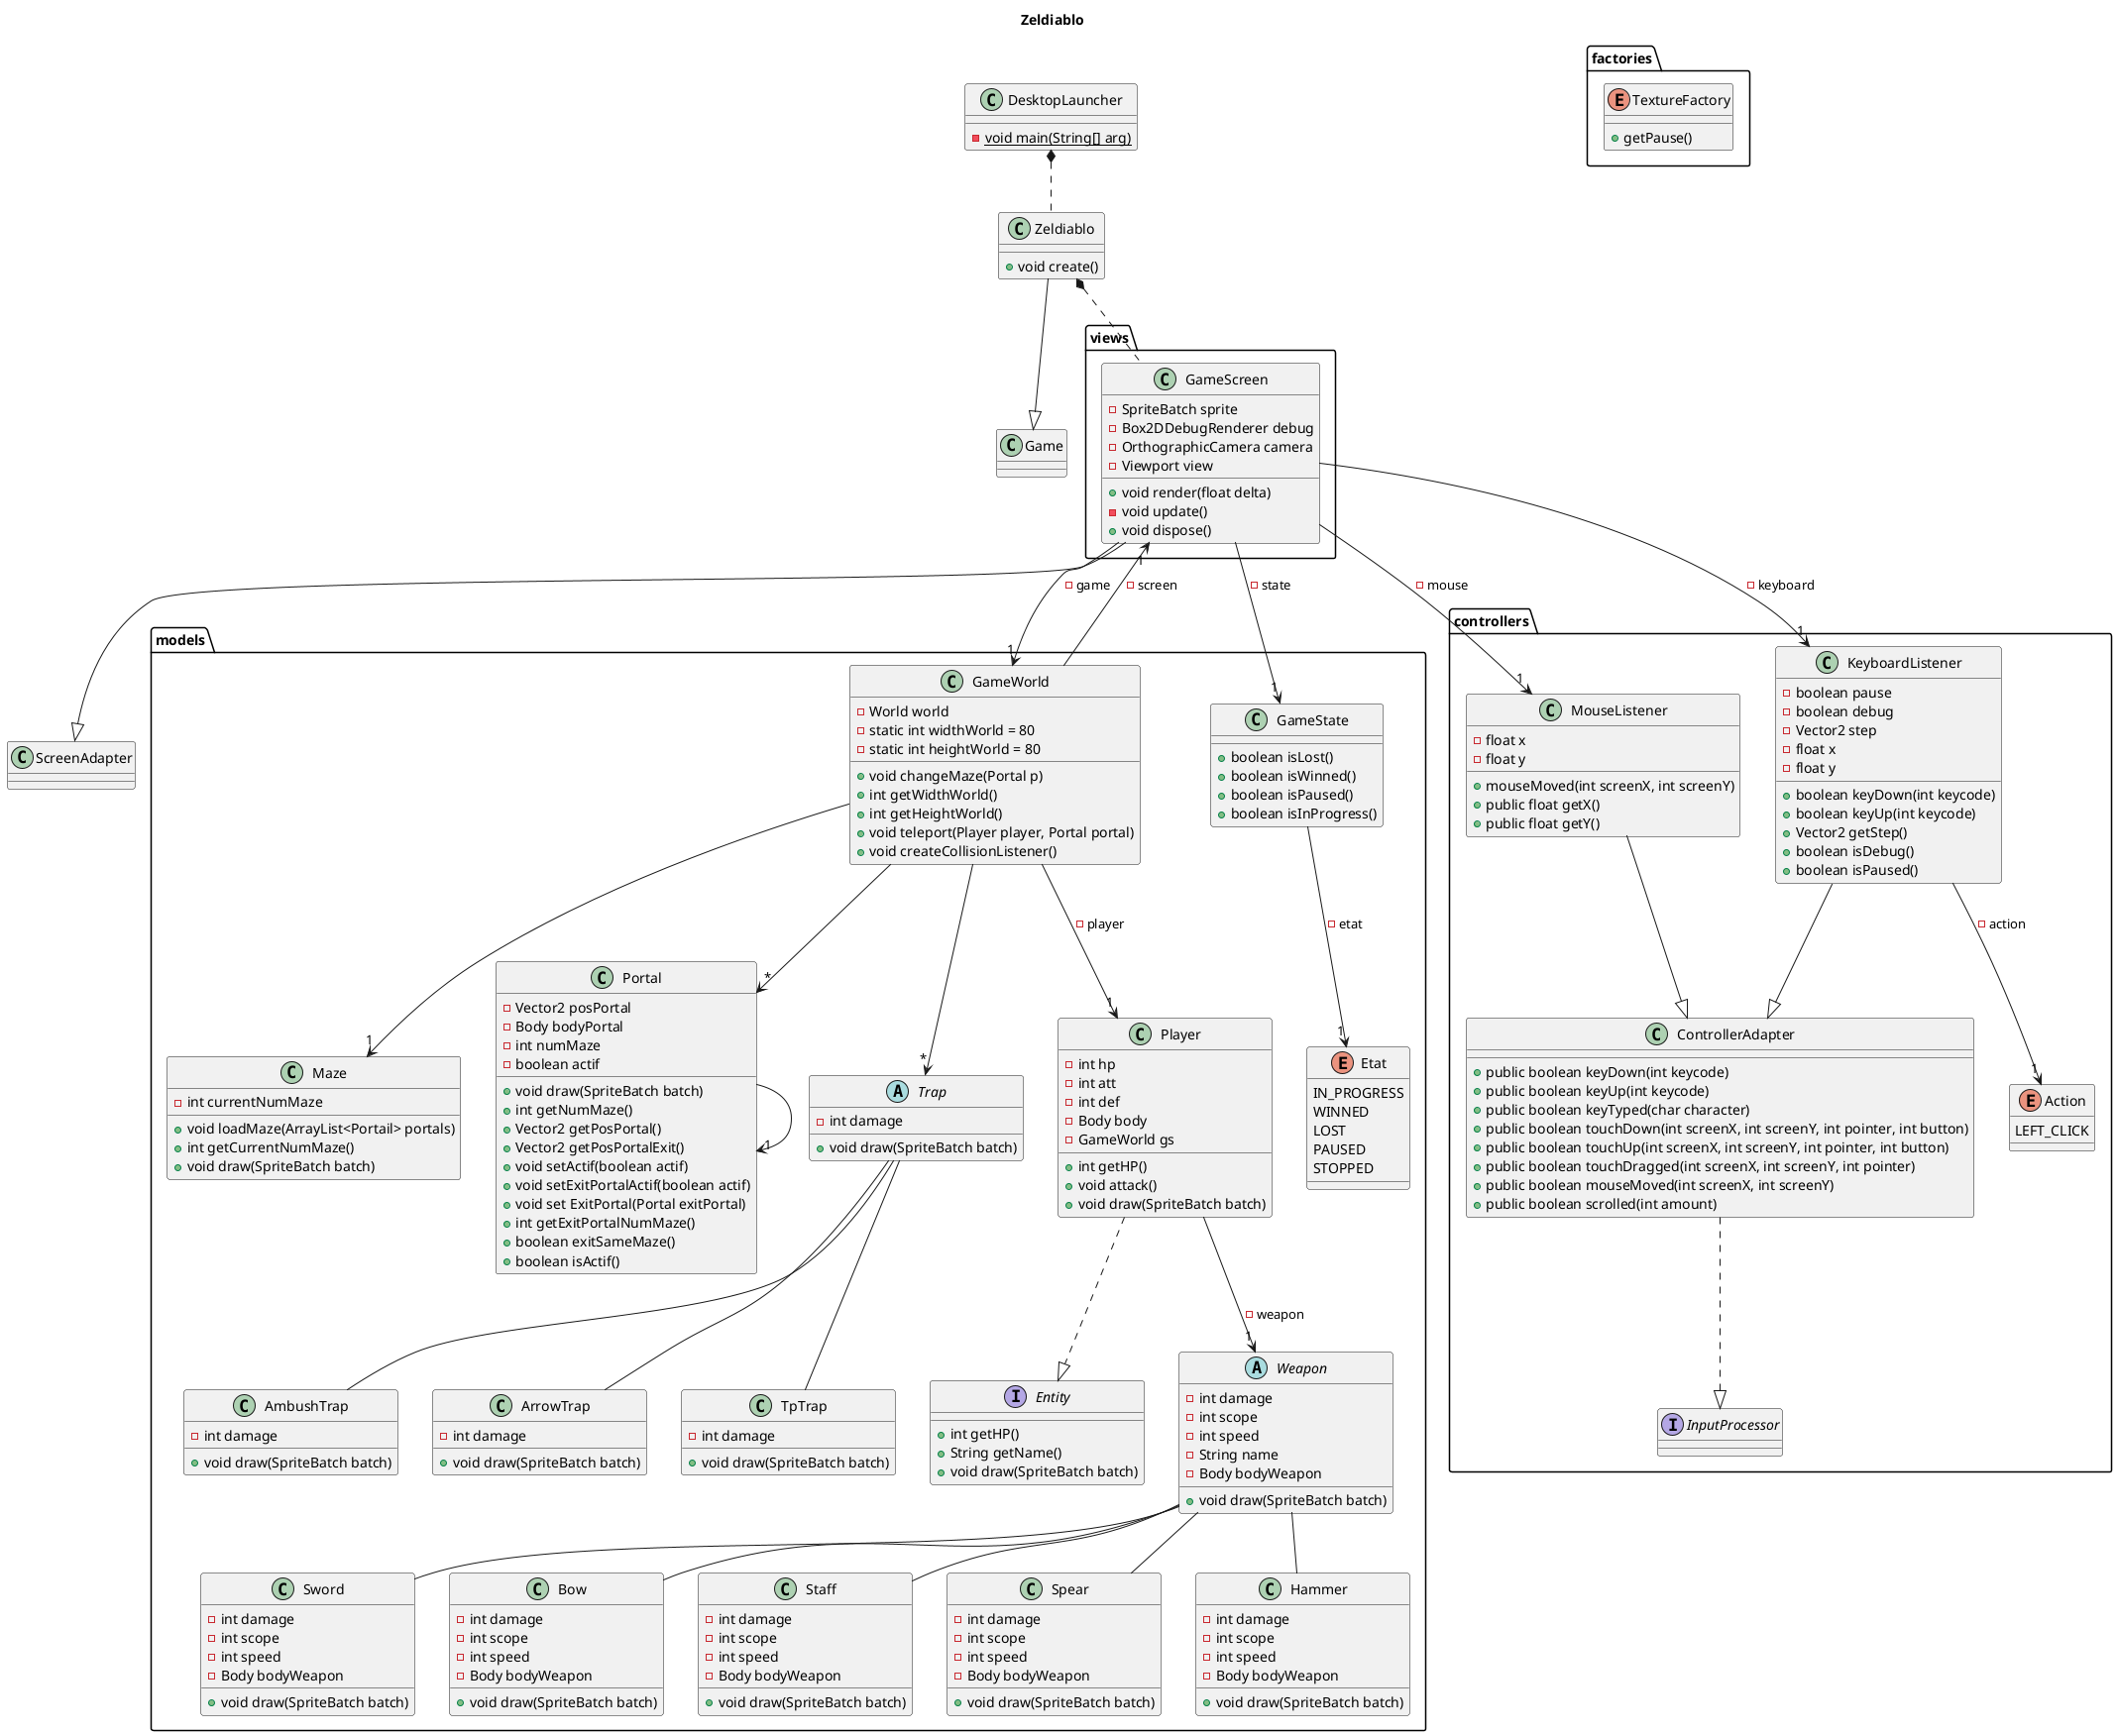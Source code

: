 @startuml

title Zeldiablo

class ScreenAdapter
class Game

class DesktopLauncher {
    - {static} void main(String[] arg)
}

class Zeldiablo {
    + void create()
}

package views {
    class GameScreen {
        - SpriteBatch sprite
        - Box2DDebugRenderer debug
        - OrthographicCamera camera
        - Viewport view
        + void render(float delta)
        - void update()
        + void dispose()
    }
}

package models {
    class GameWorld {
        - World world
        - static int widthWorld = 80
        - static int heightWorld = 80

        + void changeMaze(Portal p)
        + int getWidthWorld()
        + int getHeightWorld()
        + void teleport(Player player, Portal portal)
        + void createCollisionListener()
    }

    class GameState {
        + boolean isLost()
        + boolean isWinned()
        + boolean isPaused()
        + boolean isInProgress()
    }

    enum Etat {
        IN_PROGRESS
        WINNED
        LOST
        PAUSED
        STOPPED
    }

    interface Entity {
        + int getHP()
        + String getName()
        + void draw(SpriteBatch batch)
    }

    class Player {
        - int hp
        - int att
        - int def
        - Body body
        - GameWorld gs

        + int getHP()
        + void attack()
        + void draw(SpriteBatch batch)
    }

    abstract class Weapon {
        - int damage
        - int scope
        - int speed
        - String name
        - Body bodyWeapon

        + void draw(SpriteBatch batch)
    }

    class Sword {
        - int damage
        - int scope
        - int speed
        - Body bodyWeapon

        + void draw(SpriteBatch batch)
    }

    class Bow {
        - int damage
        - int scope
        - int speed
        - Body bodyWeapon

        + void draw(SpriteBatch batch)
    }

    class Staff {
        - int damage
        - int scope
        - int speed
        - Body bodyWeapon

        + void draw(SpriteBatch batch)
    }

    class Spear {
        - int damage
        - int scope
        - int speed
        - Body bodyWeapon

        + void draw(SpriteBatch batch)
    }

    class Hammer {
        - int damage
        - int scope
        - int speed
        - Body bodyWeapon

        + void draw(SpriteBatch batch)
    }

    class Maze {
        - int currentNumMaze

        + void loadMaze(ArrayList<Portail> portals)
        + int getCurrentNumMaze()
        + void draw(SpriteBatch batch)
    }

    class Portal {
        - Vector2 posPortal
        - Body bodyPortal
        - int numMaze
        - boolean actif

        + void draw(SpriteBatch batch)
        + int getNumMaze()
        + Vector2 getPosPortal()
        + Vector2 getPosPortalExit()
        + void setActif(boolean actif)
        + void setExitPortalActif(boolean actif)
        + void set ExitPortal(Portal exitPortal)
        + int getExitPortalNumMaze()
        + boolean exitSameMaze()
        + boolean isActif()
    }

    abstract class Trap {
        - int damage
        + void draw(SpriteBatch batch)
    }

    class ArrowTrap {
        - int damage
        + void draw(SpriteBatch batch)
    }

    class TpTrap {
        - int damage
        + void draw(SpriteBatch batch)
    }

    class AmbushTrap {
        - int damage
        + void draw(SpriteBatch batch)
    }
}

package factories {

    enum TextureFactory {
        + getPause()
    }

}

package controllers {
    class MouseListener {
        - float x
        - float y

        + mouseMoved(int screenX, int screenY)
        + public float getX()
        + public float getY()
    }

    class ControllerAdapter {
        + public boolean keyDown(int keycode)
        + public boolean keyUp(int keycode)
        + public boolean keyTyped(char character)
        + public boolean touchDown(int screenX, int screenY, int pointer, int button)
        + public boolean touchUp(int screenX, int screenY, int pointer, int button)
        + public boolean touchDragged(int screenX, int screenY, int pointer)
        + public boolean mouseMoved(int screenX, int screenY)
        + public boolean scrolled(int amount)
    }

    interface InputProcessor

    class KeyboardListener {
        - boolean pause
        - boolean debug
        - Vector2 step
        - float x
        - float y

        + boolean keyDown(int keycode)
        + boolean keyUp(int keycode)
        + Vector2 getStep()
        + boolean isDebug()
        + boolean isPaused()
    }

    enum Action {
        LEFT_CLICK
    }
}

DesktopLauncher *.. Zeldiablo

Zeldiablo --|> Game
GameScreen --|> ScreenAdapter

Zeldiablo *.. GameScreen


GameState --> "1" Etat: "- etat"

Player ..|> Entity
Player --> "1" Weapon: "- weapon"

Weapon -- Sword
Weapon -- Bow
Weapon -- Staff
Weapon -- Spear
Weapon -- Hammer

Trap -- ArrowTrap
Trap -- TpTrap
Trap -- AmbushTrap

Portal --> "1" Portal

GameScreen --> "1" GameWorld: "- game"
GameScreen --> "1" GameState: "- state"

GameWorld --> "1" GameScreen: "- screen"
GameWorld --> "1" Player: "- player"
GameWorld --> "1" Maze
GameWorld --> "*" Portal
GameWorld --> "*" Trap

KeyboardListener --> "1" Action: "- action"
KeyboardListener --|> ControllerAdapter
MouseListener --|> ControllerAdapter
ControllerAdapter ..|> InputProcessor
GameScreen --> "1" KeyboardListener: "- keyboard"
GameScreen --> "1" MouseListener: "- mouse"

@enduml
